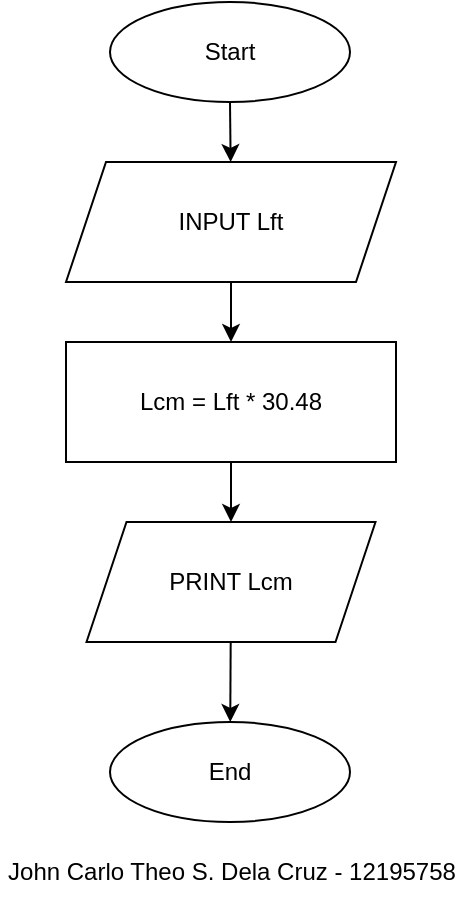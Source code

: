 <mxfile>
    <diagram id="ETGjsf5ylSqBwKQ-F2IZ" name="Page-1">
        <mxGraphModel dx="798" dy="624" grid="1" gridSize="10" guides="1" tooltips="1" connect="1" arrows="1" fold="1" page="1" pageScale="1" pageWidth="850" pageHeight="1100" math="0" shadow="0">
            <root>
                <mxCell id="0"/>
                <mxCell id="1" parent="0"/>
                <mxCell id="2" value="" style="edgeStyle=none;html=1;" edge="1" parent="1" source="3" target="6">
                    <mxGeometry relative="1" as="geometry"/>
                </mxCell>
                <mxCell id="3" value="Start" style="ellipse;whiteSpace=wrap;html=1;" vertex="1" parent="1">
                    <mxGeometry x="365" y="40" width="120" height="50" as="geometry"/>
                </mxCell>
                <mxCell id="4" value="End" style="ellipse;whiteSpace=wrap;html=1;" vertex="1" parent="1">
                    <mxGeometry x="365" y="400" width="120" height="50" as="geometry"/>
                </mxCell>
                <mxCell id="5" value="" style="edgeStyle=none;html=1;" edge="1" parent="1" source="6" target="8">
                    <mxGeometry relative="1" as="geometry"/>
                </mxCell>
                <mxCell id="6" value="INPUT Lft" style="shape=parallelogram;perimeter=parallelogramPerimeter;whiteSpace=wrap;html=1;fixedSize=1;" vertex="1" parent="1">
                    <mxGeometry x="343" y="120" width="165" height="60" as="geometry"/>
                </mxCell>
                <mxCell id="7" value="" style="edgeStyle=none;html=1;" edge="1" parent="1" source="8" target="10">
                    <mxGeometry relative="1" as="geometry"/>
                </mxCell>
                <mxCell id="8" value="Lcm = Lft * 30.48" style="shape=parallelogram;perimeter=parallelogramPerimeter;whiteSpace=wrap;html=1;fixedSize=1;size=-3;" vertex="1" parent="1">
                    <mxGeometry x="343" y="210" width="165" height="60" as="geometry"/>
                </mxCell>
                <mxCell id="9" value="" style="edgeStyle=none;html=1;" edge="1" parent="1" source="10" target="4">
                    <mxGeometry relative="1" as="geometry"/>
                </mxCell>
                <mxCell id="10" value="PRINT Lcm" style="shape=parallelogram;perimeter=parallelogramPerimeter;whiteSpace=wrap;html=1;fixedSize=1;" vertex="1" parent="1">
                    <mxGeometry x="353.25" y="300" width="144.5" height="60" as="geometry"/>
                </mxCell>
                <mxCell id="11" value="John Carlo Theo S. Dela Cruz - 12195758" style="text;html=1;strokeColor=none;fillColor=none;align=center;verticalAlign=middle;whiteSpace=wrap;rounded=0;" vertex="1" parent="1">
                    <mxGeometry x="310.5" y="460" width="230" height="30" as="geometry"/>
                </mxCell>
            </root>
        </mxGraphModel>
    </diagram>
</mxfile>
